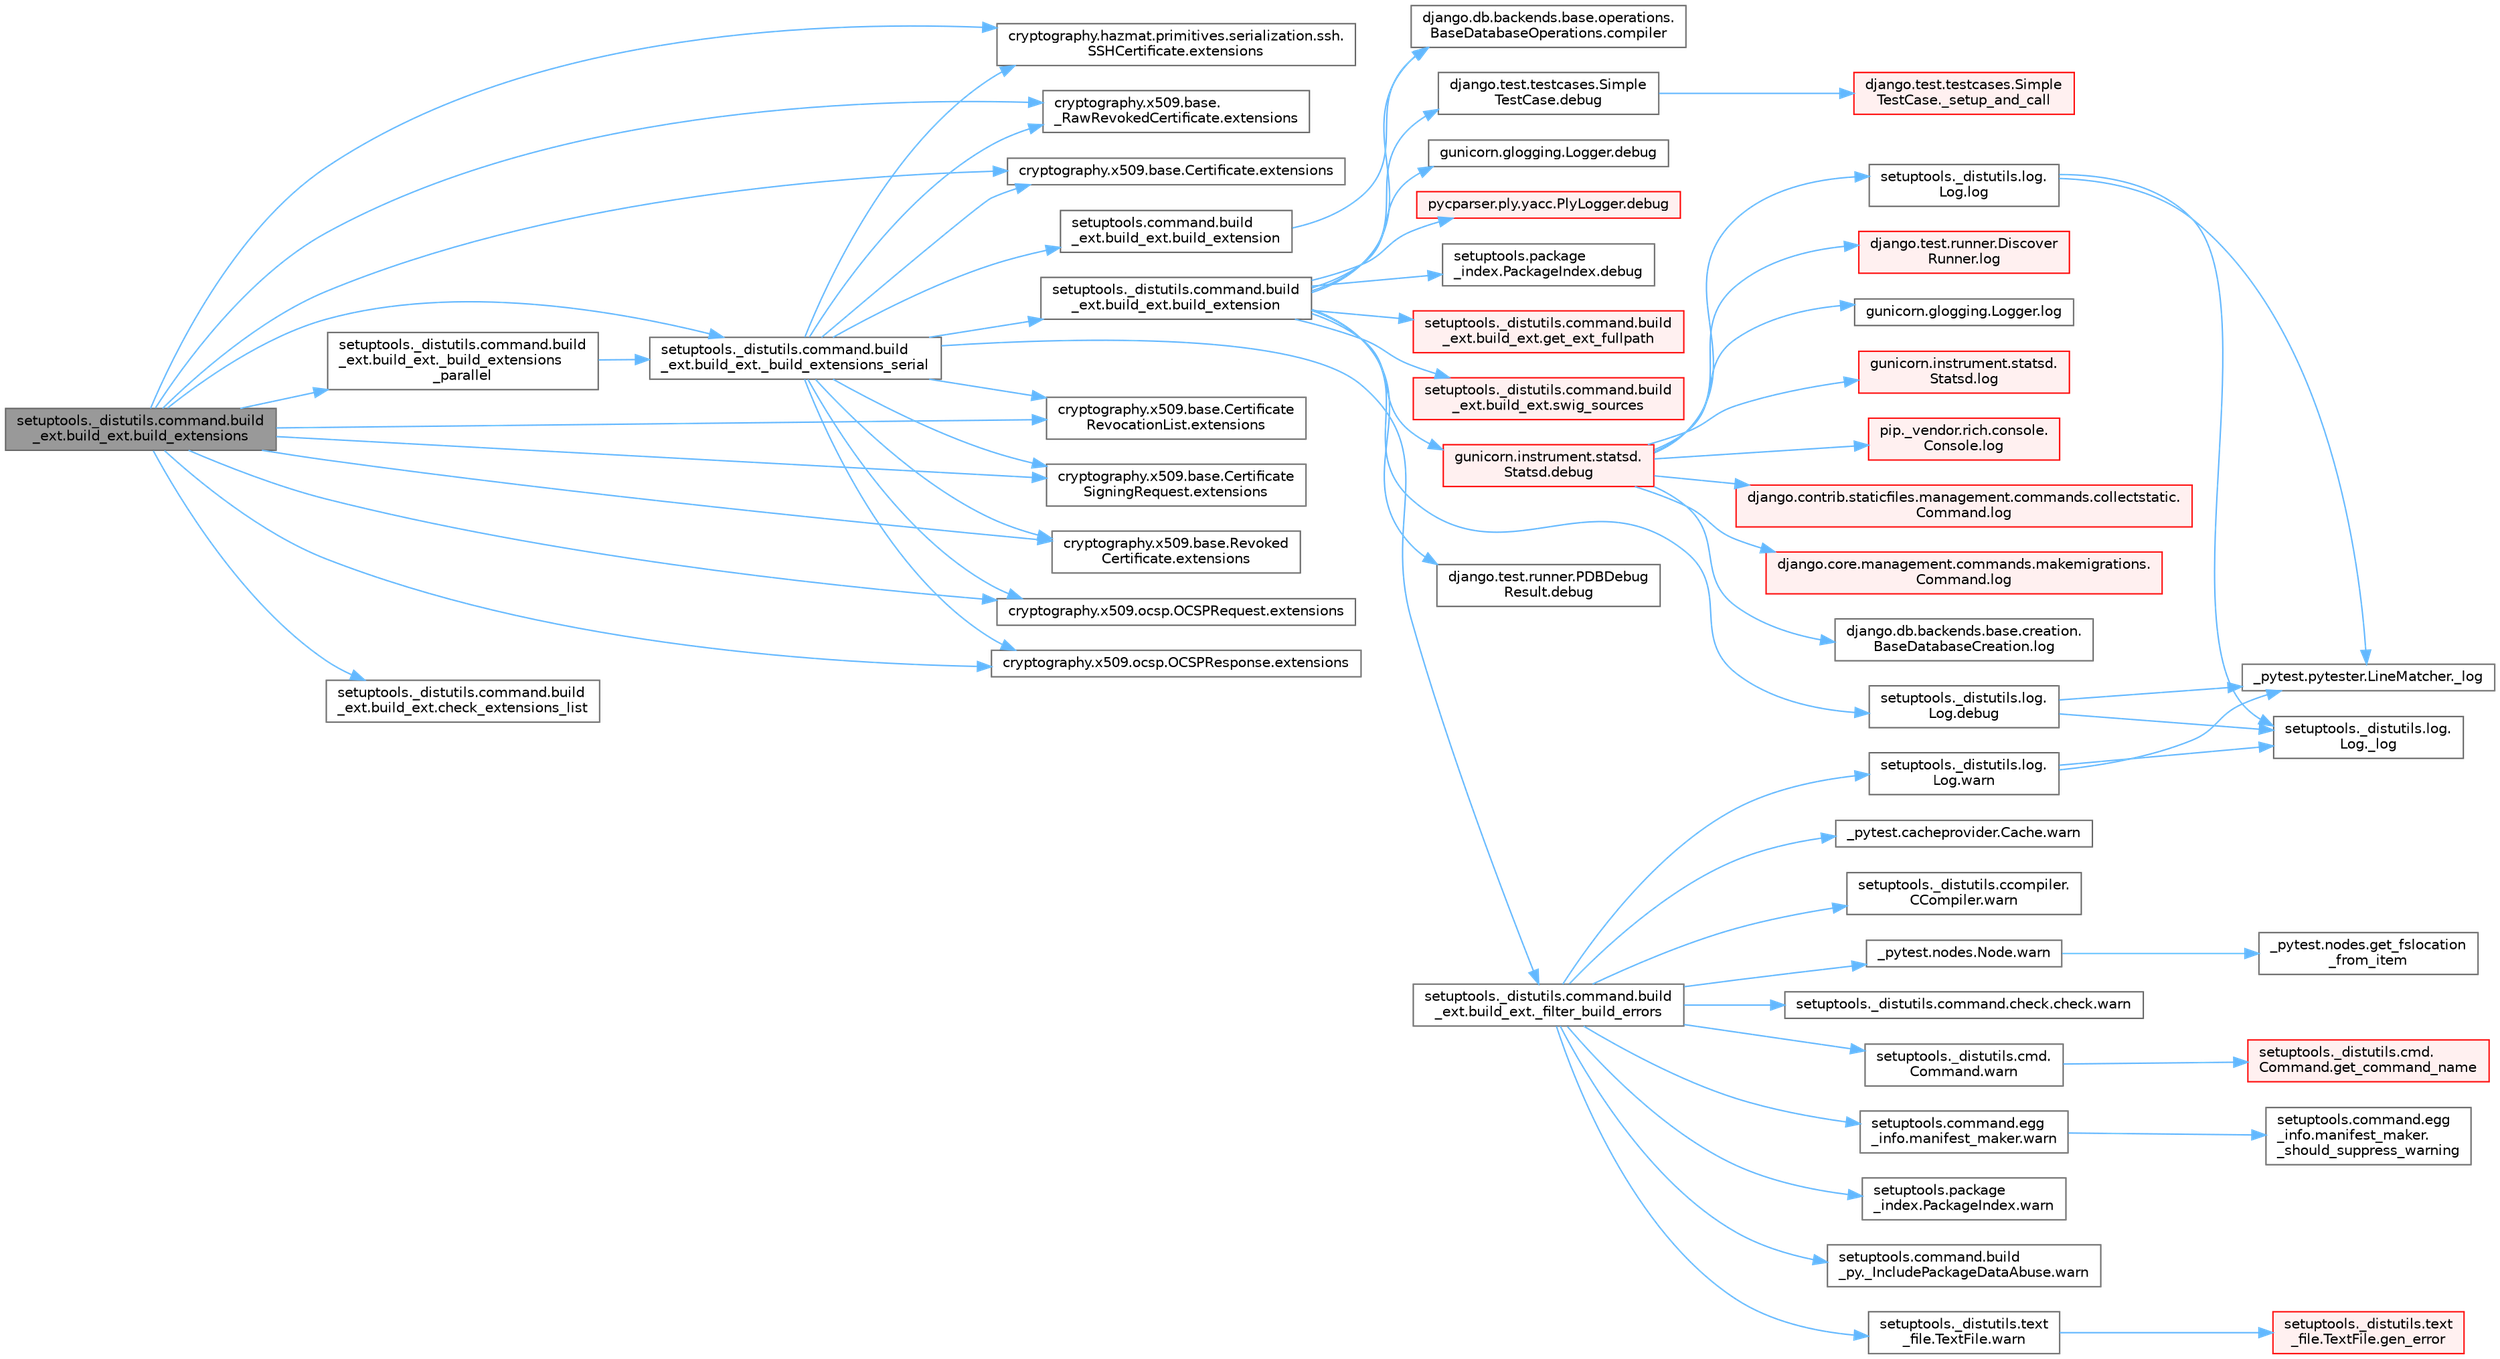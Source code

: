 digraph "setuptools._distutils.command.build_ext.build_ext.build_extensions"
{
 // LATEX_PDF_SIZE
  bgcolor="transparent";
  edge [fontname=Helvetica,fontsize=10,labelfontname=Helvetica,labelfontsize=10];
  node [fontname=Helvetica,fontsize=10,shape=box,height=0.2,width=0.4];
  rankdir="LR";
  Node1 [id="Node000001",label="setuptools._distutils.command.build\l_ext.build_ext.build_extensions",height=0.2,width=0.4,color="gray40", fillcolor="grey60", style="filled", fontcolor="black",tooltip=" "];
  Node1 -> Node2 [id="edge1_Node000001_Node000002",color="steelblue1",style="solid",tooltip=" "];
  Node2 [id="Node000002",label="setuptools._distutils.command.build\l_ext.build_ext._build_extensions\l_parallel",height=0.2,width=0.4,color="grey40", fillcolor="white", style="filled",URL="$classsetuptools_1_1__distutils_1_1command_1_1build__ext_1_1build__ext.html#a59feb8169b4135451ff0ea17c9db2eb5",tooltip=" "];
  Node2 -> Node3 [id="edge2_Node000002_Node000003",color="steelblue1",style="solid",tooltip=" "];
  Node3 [id="Node000003",label="setuptools._distutils.command.build\l_ext.build_ext._build_extensions_serial",height=0.2,width=0.4,color="grey40", fillcolor="white", style="filled",URL="$classsetuptools_1_1__distutils_1_1command_1_1build__ext_1_1build__ext.html#a8e4e81dc7358e4e1470f554ff7ee6a83",tooltip=" "];
  Node3 -> Node4 [id="edge3_Node000003_Node000004",color="steelblue1",style="solid",tooltip=" "];
  Node4 [id="Node000004",label="setuptools._distutils.command.build\l_ext.build_ext._filter_build_errors",height=0.2,width=0.4,color="grey40", fillcolor="white", style="filled",URL="$classsetuptools_1_1__distutils_1_1command_1_1build__ext_1_1build__ext.html#ac32f4f49478c94766259641fd9e9dbec",tooltip=" "];
  Node4 -> Node5 [id="edge4_Node000004_Node000005",color="steelblue1",style="solid",tooltip=" "];
  Node5 [id="Node000005",label="_pytest.cacheprovider.Cache.warn",height=0.2,width=0.4,color="grey40", fillcolor="white", style="filled",URL="$class__pytest_1_1cacheprovider_1_1_cache.html#a59056dfff8733ba939dfd3caf3bb00da",tooltip=" "];
  Node4 -> Node6 [id="edge5_Node000004_Node000006",color="steelblue1",style="solid",tooltip=" "];
  Node6 [id="Node000006",label="_pytest.nodes.Node.warn",height=0.2,width=0.4,color="grey40", fillcolor="white", style="filled",URL="$class__pytest_1_1nodes_1_1_node.html#a5d6333688a90229efb19e6f63b7b0746",tooltip=" "];
  Node6 -> Node7 [id="edge6_Node000006_Node000007",color="steelblue1",style="solid",tooltip=" "];
  Node7 [id="Node000007",label="_pytest.nodes.get_fslocation\l_from_item",height=0.2,width=0.4,color="grey40", fillcolor="white", style="filled",URL="$namespace__pytest_1_1nodes.html#af23e4f689a8a55a0da02b4d7df57b8a3",tooltip=" "];
  Node4 -> Node8 [id="edge7_Node000004_Node000008",color="steelblue1",style="solid",tooltip=" "];
  Node8 [id="Node000008",label="setuptools._distutils.ccompiler.\lCCompiler.warn",height=0.2,width=0.4,color="grey40", fillcolor="white", style="filled",URL="$classsetuptools_1_1__distutils_1_1ccompiler_1_1_c_compiler.html#aa4c042a5eb67090857a45c4c044f8459",tooltip=" "];
  Node4 -> Node9 [id="edge8_Node000004_Node000009",color="steelblue1",style="solid",tooltip=" "];
  Node9 [id="Node000009",label="setuptools._distutils.cmd.\lCommand.warn",height=0.2,width=0.4,color="grey40", fillcolor="white", style="filled",URL="$classsetuptools_1_1__distutils_1_1cmd_1_1_command.html#af431bbcd05b47396a4a55e5922c8445f",tooltip=" "];
  Node9 -> Node10 [id="edge9_Node000009_Node000010",color="steelblue1",style="solid",tooltip=" "];
  Node10 [id="Node000010",label="setuptools._distutils.cmd.\lCommand.get_command_name",height=0.2,width=0.4,color="red", fillcolor="#FFF0F0", style="filled",URL="$classsetuptools_1_1__distutils_1_1cmd_1_1_command.html#ab46f5e1f158c733b08c5dc249e325b50",tooltip=" "];
  Node4 -> Node12 [id="edge10_Node000004_Node000012",color="steelblue1",style="solid",tooltip=" "];
  Node12 [id="Node000012",label="setuptools._distutils.command.check.check.warn",height=0.2,width=0.4,color="grey40", fillcolor="white", style="filled",URL="$classsetuptools_1_1__distutils_1_1command_1_1check_1_1check.html#a7bc88f730622998fe245e294139d1eaa",tooltip=" "];
  Node4 -> Node13 [id="edge11_Node000004_Node000013",color="steelblue1",style="solid",tooltip=" "];
  Node13 [id="Node000013",label="setuptools._distutils.log.\lLog.warn",height=0.2,width=0.4,color="grey40", fillcolor="white", style="filled",URL="$classsetuptools_1_1__distutils_1_1log_1_1_log.html#a4862cf2d8dd78b9dce7ffb040c2a1aa7",tooltip=" "];
  Node13 -> Node14 [id="edge12_Node000013_Node000014",color="steelblue1",style="solid",tooltip=" "];
  Node14 [id="Node000014",label="_pytest.pytester.LineMatcher._log",height=0.2,width=0.4,color="grey40", fillcolor="white", style="filled",URL="$class__pytest_1_1pytester_1_1_line_matcher.html#a8783ff706e976340d529c3c012831254",tooltip=" "];
  Node13 -> Node15 [id="edge13_Node000013_Node000015",color="steelblue1",style="solid",tooltip=" "];
  Node15 [id="Node000015",label="setuptools._distutils.log.\lLog._log",height=0.2,width=0.4,color="grey40", fillcolor="white", style="filled",URL="$classsetuptools_1_1__distutils_1_1log_1_1_log.html#a4a1ffe6fd0ad53057d8ea48b2ca6e471",tooltip=" "];
  Node4 -> Node16 [id="edge14_Node000004_Node000016",color="steelblue1",style="solid",tooltip=" "];
  Node16 [id="Node000016",label="setuptools._distutils.text\l_file.TextFile.warn",height=0.2,width=0.4,color="grey40", fillcolor="white", style="filled",URL="$classsetuptools_1_1__distutils_1_1text__file_1_1_text_file.html#ab97caf0fc8dbcc16f777bd99180a63ad",tooltip=" "];
  Node16 -> Node17 [id="edge15_Node000016_Node000017",color="steelblue1",style="solid",tooltip=" "];
  Node17 [id="Node000017",label="setuptools._distutils.text\l_file.TextFile.gen_error",height=0.2,width=0.4,color="red", fillcolor="#FFF0F0", style="filled",URL="$classsetuptools_1_1__distutils_1_1text__file_1_1_text_file.html#a9991fa038bd382ef25b2e21b0dcc422d",tooltip=" "];
  Node4 -> Node2448 [id="edge16_Node000004_Node002448",color="steelblue1",style="solid",tooltip=" "];
  Node2448 [id="Node002448",label="setuptools.command.build\l_py._IncludePackageDataAbuse.warn",height=0.2,width=0.4,color="grey40", fillcolor="white", style="filled",URL="$classsetuptools_1_1command_1_1build__py_1_1___include_package_data_abuse.html#ad4a7f921ff2f93b6129e23fbfdb3a697",tooltip=" "];
  Node4 -> Node2449 [id="edge17_Node000004_Node002449",color="steelblue1",style="solid",tooltip=" "];
  Node2449 [id="Node002449",label="setuptools.command.egg\l_info.manifest_maker.warn",height=0.2,width=0.4,color="grey40", fillcolor="white", style="filled",URL="$classsetuptools_1_1command_1_1egg__info_1_1manifest__maker.html#a1aa507c687db71e0210b2520d8e7d3c2",tooltip=" "];
  Node2449 -> Node2450 [id="edge18_Node002449_Node002450",color="steelblue1",style="solid",tooltip=" "];
  Node2450 [id="Node002450",label="setuptools.command.egg\l_info.manifest_maker.\l_should_suppress_warning",height=0.2,width=0.4,color="grey40", fillcolor="white", style="filled",URL="$classsetuptools_1_1command_1_1egg__info_1_1manifest__maker.html#a3bd08651f77aaea993376af2463d6ed5",tooltip=" "];
  Node4 -> Node2451 [id="edge19_Node000004_Node002451",color="steelblue1",style="solid",tooltip=" "];
  Node2451 [id="Node002451",label="setuptools.package\l_index.PackageIndex.warn",height=0.2,width=0.4,color="grey40", fillcolor="white", style="filled",URL="$classsetuptools_1_1package__index_1_1_package_index.html#afcea3240133b78667f88e7155ea310d1",tooltip=" "];
  Node3 -> Node4529 [id="edge20_Node000003_Node004529",color="steelblue1",style="solid",tooltip=" "];
  Node4529 [id="Node004529",label="setuptools._distutils.command.build\l_ext.build_ext.build_extension",height=0.2,width=0.4,color="grey40", fillcolor="white", style="filled",URL="$classsetuptools_1_1__distutils_1_1command_1_1build__ext_1_1build__ext.html#a184614eafec347be66ad08e78d2f19e3",tooltip=" "];
  Node4529 -> Node2623 [id="edge21_Node004529_Node002623",color="steelblue1",style="solid",tooltip=" "];
  Node2623 [id="Node002623",label="django.db.backends.base.operations.\lBaseDatabaseOperations.compiler",height=0.2,width=0.4,color="grey40", fillcolor="white", style="filled",URL="$classdjango_1_1db_1_1backends_1_1base_1_1operations_1_1_base_database_operations.html#ab3e0a61c8968590d516ced81806cdb8f",tooltip=" "];
  Node4529 -> Node4530 [id="edge22_Node004529_Node004530",color="steelblue1",style="solid",tooltip=" "];
  Node4530 [id="Node004530",label="django.test.runner.PDBDebug\lResult.debug",height=0.2,width=0.4,color="grey40", fillcolor="white", style="filled",URL="$classdjango_1_1test_1_1runner_1_1_p_d_b_debug_result.html#a32d6b3216965b07e4be691f8decc1a65",tooltip=" "];
  Node4529 -> Node4531 [id="edge23_Node004529_Node004531",color="steelblue1",style="solid",tooltip=" "];
  Node4531 [id="Node004531",label="django.test.testcases.Simple\lTestCase.debug",height=0.2,width=0.4,color="grey40", fillcolor="white", style="filled",URL="$classdjango_1_1test_1_1testcases_1_1_simple_test_case.html#a3572a3cb9246fcddfe70f0443b262461",tooltip=" "];
  Node4531 -> Node4532 [id="edge24_Node004531_Node004532",color="steelblue1",style="solid",tooltip=" "];
  Node4532 [id="Node004532",label="django.test.testcases.Simple\lTestCase._setup_and_call",height=0.2,width=0.4,color="red", fillcolor="#FFF0F0", style="filled",URL="$classdjango_1_1test_1_1testcases_1_1_simple_test_case.html#a7045efb29a81e96071ed0e0956149410",tooltip=" "];
  Node4529 -> Node4533 [id="edge25_Node004529_Node004533",color="steelblue1",style="solid",tooltip=" "];
  Node4533 [id="Node004533",label="gunicorn.glogging.Logger.debug",height=0.2,width=0.4,color="grey40", fillcolor="white", style="filled",URL="$classgunicorn_1_1glogging_1_1_logger.html#a1ae8caac207e0444684def3c6b40f0ee",tooltip=" "];
  Node4529 -> Node4534 [id="edge26_Node004529_Node004534",color="steelblue1",style="solid",tooltip=" "];
  Node4534 [id="Node004534",label="gunicorn.instrument.statsd.\lStatsd.debug",height=0.2,width=0.4,color="red", fillcolor="#FFF0F0", style="filled",URL="$classgunicorn_1_1instrument_1_1statsd_1_1_statsd.html#abb1906a025131e88e3da6201580d70b8",tooltip=" "];
  Node4534 -> Node1078 [id="edge27_Node004534_Node001078",color="steelblue1",style="solid",tooltip=" "];
  Node1078 [id="Node001078",label="django.contrib.staticfiles.management.commands.collectstatic.\lCommand.log",height=0.2,width=0.4,color="red", fillcolor="#FFF0F0", style="filled",URL="$classdjango_1_1contrib_1_1staticfiles_1_1management_1_1commands_1_1collectstatic_1_1_command.html#a0e93191b90ee0993e3286343d0b2de0e",tooltip=" "];
  Node4534 -> Node1080 [id="edge28_Node004534_Node001080",color="steelblue1",style="solid",tooltip=" "];
  Node1080 [id="Node001080",label="django.core.management.commands.makemigrations.\lCommand.log",height=0.2,width=0.4,color="red", fillcolor="#FFF0F0", style="filled",URL="$classdjango_1_1core_1_1management_1_1commands_1_1makemigrations_1_1_command.html#a0409d121552878a7416460dba8274880",tooltip=" "];
  Node4534 -> Node1082 [id="edge29_Node004534_Node001082",color="steelblue1",style="solid",tooltip=" "];
  Node1082 [id="Node001082",label="django.db.backends.base.creation.\lBaseDatabaseCreation.log",height=0.2,width=0.4,color="grey40", fillcolor="white", style="filled",URL="$classdjango_1_1db_1_1backends_1_1base_1_1creation_1_1_base_database_creation.html#ac297ec931db5ec68c271ec0d91be7183",tooltip=" "];
  Node4534 -> Node1083 [id="edge30_Node004534_Node001083",color="steelblue1",style="solid",tooltip=" "];
  Node1083 [id="Node001083",label="django.test.runner.Discover\lRunner.log",height=0.2,width=0.4,color="red", fillcolor="#FFF0F0", style="filled",URL="$classdjango_1_1test_1_1runner_1_1_discover_runner.html#af5ad8e2895b3f0c5e0a6d7113199d641",tooltip=" "];
  Node4534 -> Node1084 [id="edge31_Node004534_Node001084",color="steelblue1",style="solid",tooltip=" "];
  Node1084 [id="Node001084",label="gunicorn.glogging.Logger.log",height=0.2,width=0.4,color="grey40", fillcolor="white", style="filled",URL="$classgunicorn_1_1glogging_1_1_logger.html#ad6941dede526094643dd02c53c3449b0",tooltip=" "];
  Node4534 -> Node1085 [id="edge32_Node004534_Node001085",color="steelblue1",style="solid",tooltip=" "];
  Node1085 [id="Node001085",label="gunicorn.instrument.statsd.\lStatsd.log",height=0.2,width=0.4,color="red", fillcolor="#FFF0F0", style="filled",URL="$classgunicorn_1_1instrument_1_1statsd_1_1_statsd.html#ab99145cf0b7c66dbcebcbdcbd44b4953",tooltip=" "];
  Node4534 -> Node1454 [id="edge33_Node004534_Node001454",color="steelblue1",style="solid",tooltip=" "];
  Node1454 [id="Node001454",label="pip._vendor.rich.console.\lConsole.log",height=0.2,width=0.4,color="red", fillcolor="#FFF0F0", style="filled",URL="$classpip_1_1__vendor_1_1rich_1_1console_1_1_console.html#af9c77e39f9413fc2b134c60cfa23b0f1",tooltip=" "];
  Node4534 -> Node2666 [id="edge34_Node004534_Node002666",color="steelblue1",style="solid",tooltip=" "];
  Node2666 [id="Node002666",label="setuptools._distutils.log.\lLog.log",height=0.2,width=0.4,color="grey40", fillcolor="white", style="filled",URL="$classsetuptools_1_1__distutils_1_1log_1_1_log.html#af651bf90098b3f6c9f3913b91f0eda70",tooltip=" "];
  Node2666 -> Node14 [id="edge35_Node002666_Node000014",color="steelblue1",style="solid",tooltip=" "];
  Node2666 -> Node15 [id="edge36_Node002666_Node000015",color="steelblue1",style="solid",tooltip=" "];
  Node4529 -> Node4535 [id="edge37_Node004529_Node004535",color="steelblue1",style="solid",tooltip=" "];
  Node4535 [id="Node004535",label="pycparser.ply.yacc.PlyLogger.debug",height=0.2,width=0.4,color="red", fillcolor="#FFF0F0", style="filled",URL="$classpycparser_1_1ply_1_1yacc_1_1_ply_logger.html#a1050ac15c036aee4f48130dda17c6604",tooltip=" "];
  Node4529 -> Node4536 [id="edge38_Node004529_Node004536",color="steelblue1",style="solid",tooltip=" "];
  Node4536 [id="Node004536",label="setuptools._distutils.log.\lLog.debug",height=0.2,width=0.4,color="grey40", fillcolor="white", style="filled",URL="$classsetuptools_1_1__distutils_1_1log_1_1_log.html#aead561363ca945227a7827c37632bbec",tooltip=" "];
  Node4536 -> Node14 [id="edge39_Node004536_Node000014",color="steelblue1",style="solid",tooltip=" "];
  Node4536 -> Node15 [id="edge40_Node004536_Node000015",color="steelblue1",style="solid",tooltip=" "];
  Node4529 -> Node4537 [id="edge41_Node004529_Node004537",color="steelblue1",style="solid",tooltip=" "];
  Node4537 [id="Node004537",label="setuptools.package\l_index.PackageIndex.debug",height=0.2,width=0.4,color="grey40", fillcolor="white", style="filled",URL="$classsetuptools_1_1package__index_1_1_package_index.html#a957d98e89fd97ee6abee00e9d1106a24",tooltip=" "];
  Node4529 -> Node4538 [id="edge42_Node004529_Node004538",color="steelblue1",style="solid",tooltip=" "];
  Node4538 [id="Node004538",label="setuptools._distutils.command.build\l_ext.build_ext.get_ext_fullpath",height=0.2,width=0.4,color="red", fillcolor="#FFF0F0", style="filled",URL="$classsetuptools_1_1__distutils_1_1command_1_1build__ext_1_1build__ext.html#a3cc6a8cc335753506904b09523607290",tooltip=" "];
  Node4529 -> Node4543 [id="edge43_Node004529_Node004543",color="steelblue1",style="solid",tooltip=" "];
  Node4543 [id="Node004543",label="setuptools._distutils.command.build\l_ext.build_ext.swig_sources",height=0.2,width=0.4,color="red", fillcolor="#FFF0F0", style="filled",URL="$classsetuptools_1_1__distutils_1_1command_1_1build__ext_1_1build__ext.html#a270a68644bae45c62c7d822a36281795",tooltip=" "];
  Node3 -> Node4545 [id="edge44_Node000003_Node004545",color="steelblue1",style="solid",tooltip=" "];
  Node4545 [id="Node004545",label="setuptools.command.build\l_ext.build_ext.build_extension",height=0.2,width=0.4,color="grey40", fillcolor="white", style="filled",URL="$classsetuptools_1_1command_1_1build__ext_1_1build__ext.html#a2363ae394546e011591b3df12f5039d2",tooltip=" "];
  Node4545 -> Node2623 [id="edge45_Node004545_Node002623",color="steelblue1",style="solid",tooltip=" "];
  Node3 -> Node4546 [id="edge46_Node000003_Node004546",color="steelblue1",style="solid",tooltip=" "];
  Node4546 [id="Node004546",label="cryptography.hazmat.primitives.serialization.ssh.\lSSHCertificate.extensions",height=0.2,width=0.4,color="grey40", fillcolor="white", style="filled",URL="$classcryptography_1_1hazmat_1_1primitives_1_1serialization_1_1ssh_1_1_s_s_h_certificate.html#af6e63be4a0baaeb066b800d067e6783a",tooltip=" "];
  Node3 -> Node4547 [id="edge47_Node000003_Node004547",color="steelblue1",style="solid",tooltip=" "];
  Node4547 [id="Node004547",label="cryptography.x509.base.\l_RawRevokedCertificate.extensions",height=0.2,width=0.4,color="grey40", fillcolor="white", style="filled",URL="$classcryptography_1_1x509_1_1base_1_1___raw_revoked_certificate.html#a32fffeef9d86f6a4c6d59d36040032e8",tooltip=" "];
  Node3 -> Node4548 [id="edge48_Node000003_Node004548",color="steelblue1",style="solid",tooltip=" "];
  Node4548 [id="Node004548",label="cryptography.x509.base.Certificate.extensions",height=0.2,width=0.4,color="grey40", fillcolor="white", style="filled",URL="$classcryptography_1_1x509_1_1base_1_1_certificate.html#a73e8562126324a003554bebc0f99463a",tooltip=" "];
  Node3 -> Node4549 [id="edge49_Node000003_Node004549",color="steelblue1",style="solid",tooltip=" "];
  Node4549 [id="Node004549",label="cryptography.x509.base.Certificate\lRevocationList.extensions",height=0.2,width=0.4,color="grey40", fillcolor="white", style="filled",URL="$classcryptography_1_1x509_1_1base_1_1_certificate_revocation_list.html#a6f527469ba0938d48695e9f35a2194d6",tooltip=" "];
  Node3 -> Node4550 [id="edge50_Node000003_Node004550",color="steelblue1",style="solid",tooltip=" "];
  Node4550 [id="Node004550",label="cryptography.x509.base.Certificate\lSigningRequest.extensions",height=0.2,width=0.4,color="grey40", fillcolor="white", style="filled",URL="$classcryptography_1_1x509_1_1base_1_1_certificate_signing_request.html#aba30d8f2bb9e3ca6a01d59f5ffcb8203",tooltip=" "];
  Node3 -> Node4551 [id="edge51_Node000003_Node004551",color="steelblue1",style="solid",tooltip=" "];
  Node4551 [id="Node004551",label="cryptography.x509.base.Revoked\lCertificate.extensions",height=0.2,width=0.4,color="grey40", fillcolor="white", style="filled",URL="$classcryptography_1_1x509_1_1base_1_1_revoked_certificate.html#a1fa2a003af1172449643158fb33b3ed9",tooltip=" "];
  Node3 -> Node4552 [id="edge52_Node000003_Node004552",color="steelblue1",style="solid",tooltip=" "];
  Node4552 [id="Node004552",label="cryptography.x509.ocsp.OCSPRequest.extensions",height=0.2,width=0.4,color="grey40", fillcolor="white", style="filled",URL="$classcryptography_1_1x509_1_1ocsp_1_1_o_c_s_p_request.html#a99840eaebe6802d1312bcf515f0e0542",tooltip=" "];
  Node3 -> Node4553 [id="edge53_Node000003_Node004553",color="steelblue1",style="solid",tooltip=" "];
  Node4553 [id="Node004553",label="cryptography.x509.ocsp.OCSPResponse.extensions",height=0.2,width=0.4,color="grey40", fillcolor="white", style="filled",URL="$classcryptography_1_1x509_1_1ocsp_1_1_o_c_s_p_response.html#a553e6295893e81d3734cf3e1a3323529",tooltip=" "];
  Node1 -> Node3 [id="edge54_Node000001_Node000003",color="steelblue1",style="solid",tooltip=" "];
  Node1 -> Node4554 [id="edge55_Node000001_Node004554",color="steelblue1",style="solid",tooltip=" "];
  Node4554 [id="Node004554",label="setuptools._distutils.command.build\l_ext.build_ext.check_extensions_list",height=0.2,width=0.4,color="grey40", fillcolor="white", style="filled",URL="$classsetuptools_1_1__distutils_1_1command_1_1build__ext_1_1build__ext.html#afa2e7565d5ee15e9d6cd9d1661505984",tooltip=" "];
  Node1 -> Node4546 [id="edge56_Node000001_Node004546",color="steelblue1",style="solid",tooltip=" "];
  Node1 -> Node4547 [id="edge57_Node000001_Node004547",color="steelblue1",style="solid",tooltip=" "];
  Node1 -> Node4548 [id="edge58_Node000001_Node004548",color="steelblue1",style="solid",tooltip=" "];
  Node1 -> Node4549 [id="edge59_Node000001_Node004549",color="steelblue1",style="solid",tooltip=" "];
  Node1 -> Node4550 [id="edge60_Node000001_Node004550",color="steelblue1",style="solid",tooltip=" "];
  Node1 -> Node4551 [id="edge61_Node000001_Node004551",color="steelblue1",style="solid",tooltip=" "];
  Node1 -> Node4552 [id="edge62_Node000001_Node004552",color="steelblue1",style="solid",tooltip=" "];
  Node1 -> Node4553 [id="edge63_Node000001_Node004553",color="steelblue1",style="solid",tooltip=" "];
}
